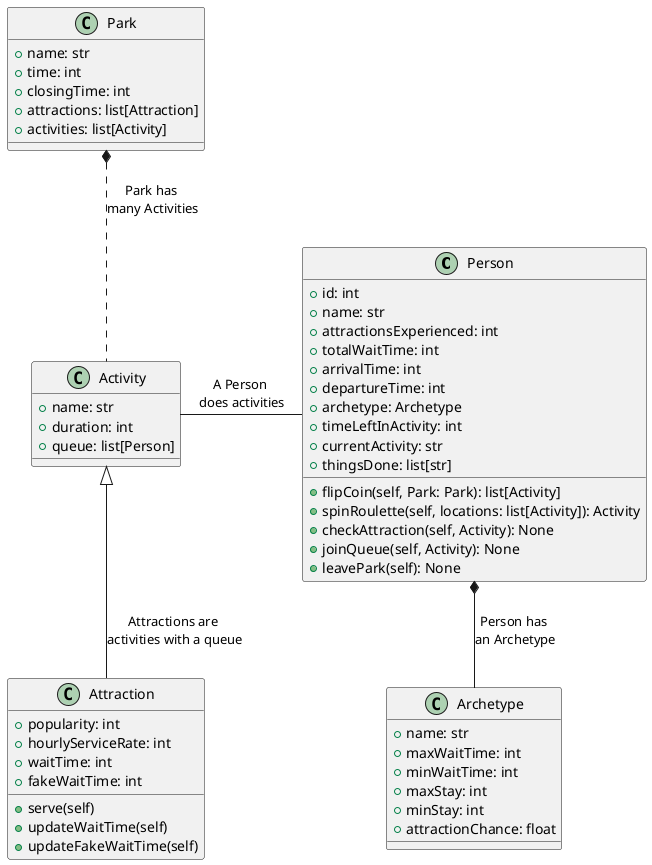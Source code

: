@startuml

     ' skinparam style strictuml
     skinparam defaultTextAlignment center

     ' Class Declaration
     class Person {
          ' Variables
          +id: int
          +name: str
          +attractionsExperienced: int
          +totalWaitTime: int
          +arrivalTime: int
          +departureTime: int
          +archetype: Archetype
          +timeLeftInActivity: int
          +currentActivity: str
          +thingsDone: list[str]

          ' Methods
          +flipCoin(self, Park: Park): list[Activity]
          +spinRoulette(self, locations: list[Activity]): Activity
          +checkAttraction(self, Activity): None
          +joinQueue(self, Activity): None
          +leavePark(self): None
     }

     class Archetype {
          ' Variables
          +name: str
          +maxWaitTime: int
          +minWaitTime: int
          +maxStay: int
          +minStay: int
          +attractionChance: float

          ' Methods

     }

     class Activity {
          ' Variables
          +name: str
          +duration: int
          +queue: list[Person]

     }

     class Attraction {
          ' Variables
          +popularity: int
          +hourlyServiceRate: int
          +waitTime: int
          +fakeWaitTime: int
          ' Methods
          
          +serve(self)
          +updateWaitTime(self)
          +updateFakeWaitTime(self)
     }

     class Park {
          ' Variables
          +name: str
          +time: int
          +closingTime: int
          +attractions: list[Attraction]
          +activities: list[Activity]

          ' Methods
     }

     ' Relationships
     Park *.. Activity : Park has \nmany Activities
     Activity <|-- Attraction : Attractions are \nactivities with a queue
     Person -left-  Activity : A Person \ndoes activities
     Person *-- Archetype : Person has \nan Archetype

@enduml